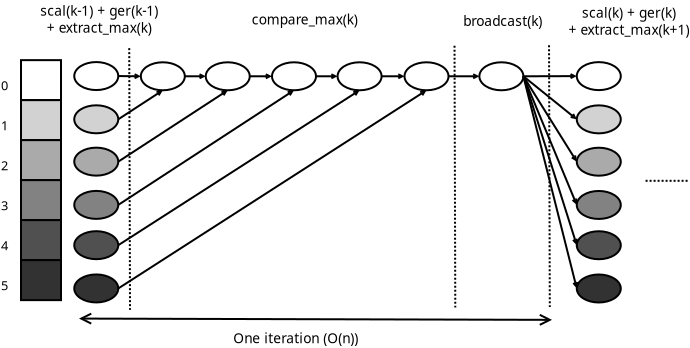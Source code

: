 <?xml version="1.0" encoding="UTF-8"?>
<dia:diagram xmlns:dia="http://www.lysator.liu.se/~alla/dia/">
  <dia:layer name="Arrière-plan" visible="true" active="true">
    <dia:object type="Standard - Ellipse" version="0" id="O0">
      <dia:attribute name="obj_pos">
        <dia:point val="14.09,5.271"/>
      </dia:attribute>
      <dia:attribute name="obj_bb">
        <dia:rectangle val="14.04,5.221;16.34,6.721"/>
      </dia:attribute>
      <dia:attribute name="elem_corner">
        <dia:point val="14.09,5.271"/>
      </dia:attribute>
      <dia:attribute name="elem_width">
        <dia:real val="2.2"/>
      </dia:attribute>
      <dia:attribute name="elem_height">
        <dia:real val="1.4"/>
      </dia:attribute>
      <dia:attribute name="border_width">
        <dia:real val="0.1"/>
      </dia:attribute>
    </dia:object>
    <dia:object type="Standard - Ellipse" version="0" id="O1">
      <dia:attribute name="obj_pos">
        <dia:point val="17.336,5.271"/>
      </dia:attribute>
      <dia:attribute name="obj_bb">
        <dia:rectangle val="17.286,5.221;19.586,6.721"/>
      </dia:attribute>
      <dia:attribute name="elem_corner">
        <dia:point val="17.336,5.271"/>
      </dia:attribute>
      <dia:attribute name="elem_width">
        <dia:real val="2.2"/>
      </dia:attribute>
      <dia:attribute name="elem_height">
        <dia:real val="1.4"/>
      </dia:attribute>
      <dia:attribute name="border_width">
        <dia:real val="0.1"/>
      </dia:attribute>
    </dia:object>
    <dia:object type="Standard - Ellipse" version="0" id="O2">
      <dia:attribute name="obj_pos">
        <dia:point val="20.649,5.271"/>
      </dia:attribute>
      <dia:attribute name="obj_bb">
        <dia:rectangle val="20.599,5.221;22.899,6.721"/>
      </dia:attribute>
      <dia:attribute name="elem_corner">
        <dia:point val="20.649,5.271"/>
      </dia:attribute>
      <dia:attribute name="elem_width">
        <dia:real val="2.2"/>
      </dia:attribute>
      <dia:attribute name="elem_height">
        <dia:real val="1.4"/>
      </dia:attribute>
      <dia:attribute name="border_width">
        <dia:real val="0.1"/>
      </dia:attribute>
    </dia:object>
    <dia:object type="Standard - Ellipse" version="0" id="O3">
      <dia:attribute name="obj_pos">
        <dia:point val="23.928,5.271"/>
      </dia:attribute>
      <dia:attribute name="obj_bb">
        <dia:rectangle val="23.878,5.221;26.178,6.721"/>
      </dia:attribute>
      <dia:attribute name="elem_corner">
        <dia:point val="23.928,5.271"/>
      </dia:attribute>
      <dia:attribute name="elem_width">
        <dia:real val="2.2"/>
      </dia:attribute>
      <dia:attribute name="elem_height">
        <dia:real val="1.4"/>
      </dia:attribute>
      <dia:attribute name="border_width">
        <dia:real val="0.1"/>
      </dia:attribute>
    </dia:object>
    <dia:object type="Standard - Ellipse" version="0" id="O4">
      <dia:attribute name="obj_pos">
        <dia:point val="27.274,5.271"/>
      </dia:attribute>
      <dia:attribute name="obj_bb">
        <dia:rectangle val="27.224,5.221;29.524,6.721"/>
      </dia:attribute>
      <dia:attribute name="elem_corner">
        <dia:point val="27.274,5.271"/>
      </dia:attribute>
      <dia:attribute name="elem_width">
        <dia:real val="2.2"/>
      </dia:attribute>
      <dia:attribute name="elem_height">
        <dia:real val="1.4"/>
      </dia:attribute>
      <dia:attribute name="border_width">
        <dia:real val="0.1"/>
      </dia:attribute>
    </dia:object>
    <dia:object type="Standard - Line" version="0" id="O5">
      <dia:attribute name="obj_pos">
        <dia:point val="16.29,5.971"/>
      </dia:attribute>
      <dia:attribute name="obj_bb">
        <dia:rectangle val="16.24,5.79;17.448,6.152"/>
      </dia:attribute>
      <dia:attribute name="conn_endpoints">
        <dia:point val="16.29,5.971"/>
        <dia:point val="17.336,5.971"/>
      </dia:attribute>
      <dia:attribute name="numcp">
        <dia:int val="1"/>
      </dia:attribute>
      <dia:attribute name="end_arrow">
        <dia:enum val="1"/>
      </dia:attribute>
      <dia:attribute name="end_arrow_length">
        <dia:real val="0.2"/>
      </dia:attribute>
      <dia:attribute name="end_arrow_width">
        <dia:real val="0.2"/>
      </dia:attribute>
      <dia:connections>
        <dia:connection handle="0" to="O0" connection="4"/>
        <dia:connection handle="1" to="O1" connection="3"/>
      </dia:connections>
    </dia:object>
    <dia:object type="Standard - Line" version="0" id="O6">
      <dia:attribute name="obj_pos">
        <dia:point val="19.536,5.971"/>
      </dia:attribute>
      <dia:attribute name="obj_bb">
        <dia:rectangle val="19.486,5.79;20.761,6.152"/>
      </dia:attribute>
      <dia:attribute name="conn_endpoints">
        <dia:point val="19.536,5.971"/>
        <dia:point val="20.649,5.971"/>
      </dia:attribute>
      <dia:attribute name="numcp">
        <dia:int val="1"/>
      </dia:attribute>
      <dia:attribute name="end_arrow">
        <dia:enum val="1"/>
      </dia:attribute>
      <dia:attribute name="end_arrow_length">
        <dia:real val="0.2"/>
      </dia:attribute>
      <dia:attribute name="end_arrow_width">
        <dia:real val="0.2"/>
      </dia:attribute>
      <dia:connections>
        <dia:connection handle="0" to="O1" connection="4"/>
        <dia:connection handle="1" to="O2" connection="3"/>
      </dia:connections>
    </dia:object>
    <dia:object type="Standard - Line" version="0" id="O7">
      <dia:attribute name="obj_pos">
        <dia:point val="22.849,5.971"/>
      </dia:attribute>
      <dia:attribute name="obj_bb">
        <dia:rectangle val="22.799,5.79;24.04,6.152"/>
      </dia:attribute>
      <dia:attribute name="conn_endpoints">
        <dia:point val="22.849,5.971"/>
        <dia:point val="23.928,5.971"/>
      </dia:attribute>
      <dia:attribute name="numcp">
        <dia:int val="1"/>
      </dia:attribute>
      <dia:attribute name="end_arrow">
        <dia:enum val="1"/>
      </dia:attribute>
      <dia:attribute name="end_arrow_length">
        <dia:real val="0.2"/>
      </dia:attribute>
      <dia:attribute name="end_arrow_width">
        <dia:real val="0.2"/>
      </dia:attribute>
      <dia:connections>
        <dia:connection handle="0" to="O2" connection="4"/>
        <dia:connection handle="1" to="O3" connection="3"/>
      </dia:connections>
    </dia:object>
    <dia:object type="Standard - Line" version="0" id="O8">
      <dia:attribute name="obj_pos">
        <dia:point val="26.128,5.971"/>
      </dia:attribute>
      <dia:attribute name="obj_bb">
        <dia:rectangle val="26.078,5.79;27.386,6.152"/>
      </dia:attribute>
      <dia:attribute name="conn_endpoints">
        <dia:point val="26.128,5.971"/>
        <dia:point val="27.274,5.971"/>
      </dia:attribute>
      <dia:attribute name="numcp">
        <dia:int val="1"/>
      </dia:attribute>
      <dia:attribute name="end_arrow">
        <dia:enum val="1"/>
      </dia:attribute>
      <dia:attribute name="end_arrow_length">
        <dia:real val="0.2"/>
      </dia:attribute>
      <dia:attribute name="end_arrow_width">
        <dia:real val="0.2"/>
      </dia:attribute>
      <dia:connections>
        <dia:connection handle="0" to="O3" connection="4"/>
        <dia:connection handle="1" to="O4" connection="3"/>
      </dia:connections>
    </dia:object>
    <dia:object type="Standard - Ellipse" version="0" id="O9">
      <dia:attribute name="obj_pos">
        <dia:point val="31.018,5.271"/>
      </dia:attribute>
      <dia:attribute name="obj_bb">
        <dia:rectangle val="30.968,5.221;33.268,6.721"/>
      </dia:attribute>
      <dia:attribute name="elem_corner">
        <dia:point val="31.018,5.271"/>
      </dia:attribute>
      <dia:attribute name="elem_width">
        <dia:real val="2.2"/>
      </dia:attribute>
      <dia:attribute name="elem_height">
        <dia:real val="1.4"/>
      </dia:attribute>
      <dia:attribute name="border_width">
        <dia:real val="0.1"/>
      </dia:attribute>
    </dia:object>
    <dia:object type="Standard - Line" version="0" id="O10">
      <dia:attribute name="obj_pos">
        <dia:point val="29.474,5.971"/>
      </dia:attribute>
      <dia:attribute name="obj_bb">
        <dia:rectangle val="29.424,5.79;31.13,6.152"/>
      </dia:attribute>
      <dia:attribute name="conn_endpoints">
        <dia:point val="29.474,5.971"/>
        <dia:point val="31.018,5.971"/>
      </dia:attribute>
      <dia:attribute name="numcp">
        <dia:int val="1"/>
      </dia:attribute>
      <dia:attribute name="end_arrow">
        <dia:enum val="1"/>
      </dia:attribute>
      <dia:attribute name="end_arrow_length">
        <dia:real val="0.2"/>
      </dia:attribute>
      <dia:attribute name="end_arrow_width">
        <dia:real val="0.2"/>
      </dia:attribute>
      <dia:connections>
        <dia:connection handle="0" to="O4" connection="4"/>
        <dia:connection handle="1" to="O9" connection="3"/>
      </dia:connections>
    </dia:object>
    <dia:object type="Standard - Ellipse" version="0" id="O11">
      <dia:attribute name="obj_pos">
        <dia:point val="35.888,5.263"/>
      </dia:attribute>
      <dia:attribute name="obj_bb">
        <dia:rectangle val="35.838,5.213;38.138,6.713"/>
      </dia:attribute>
      <dia:attribute name="elem_corner">
        <dia:point val="35.888,5.263"/>
      </dia:attribute>
      <dia:attribute name="elem_width">
        <dia:real val="2.2"/>
      </dia:attribute>
      <dia:attribute name="elem_height">
        <dia:real val="1.4"/>
      </dia:attribute>
      <dia:attribute name="border_width">
        <dia:real val="0.1"/>
      </dia:attribute>
    </dia:object>
    <dia:object type="Standard - Ellipse" version="0" id="O12">
      <dia:attribute name="obj_pos">
        <dia:point val="35.888,7.425"/>
      </dia:attribute>
      <dia:attribute name="obj_bb">
        <dia:rectangle val="35.838,7.375;38.138,8.875"/>
      </dia:attribute>
      <dia:attribute name="elem_corner">
        <dia:point val="35.888,7.425"/>
      </dia:attribute>
      <dia:attribute name="elem_width">
        <dia:real val="2.2"/>
      </dia:attribute>
      <dia:attribute name="elem_height">
        <dia:real val="1.4"/>
      </dia:attribute>
      <dia:attribute name="border_width">
        <dia:real val="0.1"/>
      </dia:attribute>
      <dia:attribute name="inner_color">
        <dia:color val="#d2d2d2"/>
      </dia:attribute>
    </dia:object>
    <dia:object type="Standard - Ellipse" version="0" id="O13">
      <dia:attribute name="obj_pos">
        <dia:point val="35.888,9.542"/>
      </dia:attribute>
      <dia:attribute name="obj_bb">
        <dia:rectangle val="35.838,9.492;38.138,10.992"/>
      </dia:attribute>
      <dia:attribute name="elem_corner">
        <dia:point val="35.888,9.542"/>
      </dia:attribute>
      <dia:attribute name="elem_width">
        <dia:real val="2.2"/>
      </dia:attribute>
      <dia:attribute name="elem_height">
        <dia:real val="1.4"/>
      </dia:attribute>
      <dia:attribute name="border_width">
        <dia:real val="0.1"/>
      </dia:attribute>
      <dia:attribute name="inner_color">
        <dia:color val="#aaaaaa"/>
      </dia:attribute>
    </dia:object>
    <dia:object type="Standard - Ellipse" version="0" id="O14">
      <dia:attribute name="obj_pos">
        <dia:point val="35.888,11.705"/>
      </dia:attribute>
      <dia:attribute name="obj_bb">
        <dia:rectangle val="35.838,11.655;38.138,13.155"/>
      </dia:attribute>
      <dia:attribute name="elem_corner">
        <dia:point val="35.888,11.705"/>
      </dia:attribute>
      <dia:attribute name="elem_width">
        <dia:real val="2.2"/>
      </dia:attribute>
      <dia:attribute name="elem_height">
        <dia:real val="1.4"/>
      </dia:attribute>
      <dia:attribute name="border_width">
        <dia:real val="0.1"/>
      </dia:attribute>
      <dia:attribute name="inner_color">
        <dia:color val="#828282"/>
      </dia:attribute>
    </dia:object>
    <dia:object type="Standard - Ellipse" version="0" id="O15">
      <dia:attribute name="obj_pos">
        <dia:point val="35.888,13.719"/>
      </dia:attribute>
      <dia:attribute name="obj_bb">
        <dia:rectangle val="35.838,13.669;38.138,15.169"/>
      </dia:attribute>
      <dia:attribute name="elem_corner">
        <dia:point val="35.888,13.719"/>
      </dia:attribute>
      <dia:attribute name="elem_width">
        <dia:real val="2.2"/>
      </dia:attribute>
      <dia:attribute name="elem_height">
        <dia:real val="1.4"/>
      </dia:attribute>
      <dia:attribute name="border_width">
        <dia:real val="0.1"/>
      </dia:attribute>
      <dia:attribute name="inner_color">
        <dia:color val="#505050"/>
      </dia:attribute>
    </dia:object>
    <dia:object type="Standard - Ellipse" version="0" id="O16">
      <dia:attribute name="obj_pos">
        <dia:point val="35.888,15.882"/>
      </dia:attribute>
      <dia:attribute name="obj_bb">
        <dia:rectangle val="35.838,15.832;38.138,17.332"/>
      </dia:attribute>
      <dia:attribute name="elem_corner">
        <dia:point val="35.888,15.882"/>
      </dia:attribute>
      <dia:attribute name="elem_width">
        <dia:real val="2.2"/>
      </dia:attribute>
      <dia:attribute name="elem_height">
        <dia:real val="1.4"/>
      </dia:attribute>
      <dia:attribute name="border_width">
        <dia:real val="0.1"/>
      </dia:attribute>
      <dia:attribute name="inner_color">
        <dia:color val="#323232"/>
      </dia:attribute>
    </dia:object>
    <dia:object type="Standard - Line" version="0" id="O17">
      <dia:attribute name="obj_pos">
        <dia:point val="29.775,4.443"/>
      </dia:attribute>
      <dia:attribute name="obj_bb">
        <dia:rectangle val="29.725,4.393;29.863,17.579"/>
      </dia:attribute>
      <dia:attribute name="conn_endpoints">
        <dia:point val="29.775,4.443"/>
        <dia:point val="29.813,17.529"/>
      </dia:attribute>
      <dia:attribute name="numcp">
        <dia:int val="1"/>
      </dia:attribute>
      <dia:attribute name="line_style">
        <dia:enum val="4"/>
      </dia:attribute>
    </dia:object>
    <dia:object type="Standard - Text" version="1" id="O18">
      <dia:attribute name="obj_pos">
        <dia:point val="22.298,3.38"/>
      </dia:attribute>
      <dia:attribute name="obj_bb">
        <dia:rectangle val="19.41,2.742;25.187,3.542"/>
      </dia:attribute>
      <dia:attribute name="text">
        <dia:composite type="text">
          <dia:attribute name="string">
            <dia:string>#compare_max(k)#</dia:string>
          </dia:attribute>
          <dia:attribute name="font">
            <dia:font family="sans" style="0" name="Helvetica"/>
          </dia:attribute>
          <dia:attribute name="height">
            <dia:real val="0.857"/>
          </dia:attribute>
          <dia:attribute name="pos">
            <dia:point val="22.298,3.38"/>
          </dia:attribute>
          <dia:attribute name="color">
            <dia:color val="#000000"/>
          </dia:attribute>
          <dia:attribute name="alignment">
            <dia:enum val="1"/>
          </dia:attribute>
        </dia:composite>
      </dia:attribute>
      <dia:attribute name="valign">
        <dia:enum val="3"/>
      </dia:attribute>
    </dia:object>
    <dia:object type="Standard - Text" version="1" id="O19">
      <dia:attribute name="obj_pos">
        <dia:point val="32.19,3.46"/>
      </dia:attribute>
      <dia:attribute name="obj_bb">
        <dia:rectangle val="30.023,2.823;34.356,3.623"/>
      </dia:attribute>
      <dia:attribute name="text">
        <dia:composite type="text">
          <dia:attribute name="string">
            <dia:string>#broadcast(k)#</dia:string>
          </dia:attribute>
          <dia:attribute name="font">
            <dia:font family="sans" style="0" name="Helvetica"/>
          </dia:attribute>
          <dia:attribute name="height">
            <dia:real val="0.857"/>
          </dia:attribute>
          <dia:attribute name="pos">
            <dia:point val="32.19,3.46"/>
          </dia:attribute>
          <dia:attribute name="color">
            <dia:color val="#000000"/>
          </dia:attribute>
          <dia:attribute name="alignment">
            <dia:enum val="1"/>
          </dia:attribute>
        </dia:composite>
      </dia:attribute>
      <dia:attribute name="valign">
        <dia:enum val="3"/>
      </dia:attribute>
    </dia:object>
    <dia:object type="Standard - Line" version="0" id="O20">
      <dia:attribute name="obj_pos">
        <dia:point val="34.501,4.42"/>
      </dia:attribute>
      <dia:attribute name="obj_bb">
        <dia:rectangle val="34.451,4.37;34.589,17.556"/>
      </dia:attribute>
      <dia:attribute name="conn_endpoints">
        <dia:point val="34.501,4.42"/>
        <dia:point val="34.539,17.506"/>
      </dia:attribute>
      <dia:attribute name="numcp">
        <dia:int val="1"/>
      </dia:attribute>
      <dia:attribute name="line_style">
        <dia:enum val="4"/>
      </dia:attribute>
    </dia:object>
    <dia:object type="Standard - Line" version="0" id="O21">
      <dia:attribute name="obj_pos">
        <dia:point val="39.328,11.197"/>
      </dia:attribute>
      <dia:attribute name="obj_bb">
        <dia:rectangle val="39.278,11.148;41.547,11.248"/>
      </dia:attribute>
      <dia:attribute name="conn_endpoints">
        <dia:point val="39.328,11.197"/>
        <dia:point val="41.496,11.197"/>
      </dia:attribute>
      <dia:attribute name="numcp">
        <dia:int val="1"/>
      </dia:attribute>
      <dia:attribute name="line_style">
        <dia:enum val="4"/>
      </dia:attribute>
    </dia:object>
    <dia:object type="Standard - Ellipse" version="0" id="O22">
      <dia:attribute name="obj_pos">
        <dia:point val="10.762,5.26"/>
      </dia:attribute>
      <dia:attribute name="obj_bb">
        <dia:rectangle val="10.712,5.21;13.012,6.71"/>
      </dia:attribute>
      <dia:attribute name="elem_corner">
        <dia:point val="10.762,5.26"/>
      </dia:attribute>
      <dia:attribute name="elem_width">
        <dia:real val="2.2"/>
      </dia:attribute>
      <dia:attribute name="elem_height">
        <dia:real val="1.4"/>
      </dia:attribute>
      <dia:attribute name="border_width">
        <dia:real val="0.1"/>
      </dia:attribute>
    </dia:object>
    <dia:object type="Standard - Ellipse" version="0" id="O23">
      <dia:attribute name="obj_pos">
        <dia:point val="10.762,7.422"/>
      </dia:attribute>
      <dia:attribute name="obj_bb">
        <dia:rectangle val="10.712,7.372;13.012,8.872"/>
      </dia:attribute>
      <dia:attribute name="elem_corner">
        <dia:point val="10.762,7.422"/>
      </dia:attribute>
      <dia:attribute name="elem_width">
        <dia:real val="2.2"/>
      </dia:attribute>
      <dia:attribute name="elem_height">
        <dia:real val="1.4"/>
      </dia:attribute>
      <dia:attribute name="border_width">
        <dia:real val="0.1"/>
      </dia:attribute>
      <dia:attribute name="inner_color">
        <dia:color val="#d2d2d2"/>
      </dia:attribute>
    </dia:object>
    <dia:object type="Standard - Ellipse" version="0" id="O24">
      <dia:attribute name="obj_pos">
        <dia:point val="10.762,9.539"/>
      </dia:attribute>
      <dia:attribute name="obj_bb">
        <dia:rectangle val="10.712,9.489;13.012,10.989"/>
      </dia:attribute>
      <dia:attribute name="elem_corner">
        <dia:point val="10.762,9.539"/>
      </dia:attribute>
      <dia:attribute name="elem_width">
        <dia:real val="2.2"/>
      </dia:attribute>
      <dia:attribute name="elem_height">
        <dia:real val="1.4"/>
      </dia:attribute>
      <dia:attribute name="border_width">
        <dia:real val="0.1"/>
      </dia:attribute>
      <dia:attribute name="inner_color">
        <dia:color val="#aaaaaa"/>
      </dia:attribute>
    </dia:object>
    <dia:object type="Standard - Ellipse" version="0" id="O25">
      <dia:attribute name="obj_pos">
        <dia:point val="10.762,11.702"/>
      </dia:attribute>
      <dia:attribute name="obj_bb">
        <dia:rectangle val="10.712,11.652;13.012,13.152"/>
      </dia:attribute>
      <dia:attribute name="elem_corner">
        <dia:point val="10.762,11.702"/>
      </dia:attribute>
      <dia:attribute name="elem_width">
        <dia:real val="2.2"/>
      </dia:attribute>
      <dia:attribute name="elem_height">
        <dia:real val="1.4"/>
      </dia:attribute>
      <dia:attribute name="border_width">
        <dia:real val="0.1"/>
      </dia:attribute>
      <dia:attribute name="inner_color">
        <dia:color val="#828282"/>
      </dia:attribute>
    </dia:object>
    <dia:object type="Standard - Ellipse" version="0" id="O26">
      <dia:attribute name="obj_pos">
        <dia:point val="10.762,13.716"/>
      </dia:attribute>
      <dia:attribute name="obj_bb">
        <dia:rectangle val="10.712,13.666;13.012,15.166"/>
      </dia:attribute>
      <dia:attribute name="elem_corner">
        <dia:point val="10.762,13.716"/>
      </dia:attribute>
      <dia:attribute name="elem_width">
        <dia:real val="2.2"/>
      </dia:attribute>
      <dia:attribute name="elem_height">
        <dia:real val="1.4"/>
      </dia:attribute>
      <dia:attribute name="border_width">
        <dia:real val="0.1"/>
      </dia:attribute>
      <dia:attribute name="inner_color">
        <dia:color val="#505050"/>
      </dia:attribute>
    </dia:object>
    <dia:object type="Standard - Ellipse" version="0" id="O27">
      <dia:attribute name="obj_pos">
        <dia:point val="10.762,15.879"/>
      </dia:attribute>
      <dia:attribute name="obj_bb">
        <dia:rectangle val="10.712,15.829;13.012,17.329"/>
      </dia:attribute>
      <dia:attribute name="elem_corner">
        <dia:point val="10.762,15.879"/>
      </dia:attribute>
      <dia:attribute name="elem_width">
        <dia:real val="2.2"/>
      </dia:attribute>
      <dia:attribute name="elem_height">
        <dia:real val="1.4"/>
      </dia:attribute>
      <dia:attribute name="border_width">
        <dia:real val="0.1"/>
      </dia:attribute>
      <dia:attribute name="inner_color">
        <dia:color val="#323232"/>
      </dia:attribute>
    </dia:object>
    <dia:object type="Standard - Line" version="0" id="O28">
      <dia:attribute name="obj_pos">
        <dia:point val="12.962,5.96"/>
      </dia:attribute>
      <dia:attribute name="obj_bb">
        <dia:rectangle val="12.912,5.788;14.202,6.149"/>
      </dia:attribute>
      <dia:attribute name="conn_endpoints">
        <dia:point val="12.962,5.96"/>
        <dia:point val="14.09,5.971"/>
      </dia:attribute>
      <dia:attribute name="numcp">
        <dia:int val="1"/>
      </dia:attribute>
      <dia:attribute name="end_arrow">
        <dia:enum val="1"/>
      </dia:attribute>
      <dia:attribute name="end_arrow_length">
        <dia:real val="0.2"/>
      </dia:attribute>
      <dia:attribute name="end_arrow_width">
        <dia:real val="0.2"/>
      </dia:attribute>
      <dia:connections>
        <dia:connection handle="0" to="O22" connection="4"/>
        <dia:connection handle="1" to="O0" connection="3"/>
      </dia:connections>
    </dia:object>
    <dia:object type="Standard - Line" version="0" id="O29">
      <dia:attribute name="obj_pos">
        <dia:point val="12.962,8.122"/>
      </dia:attribute>
      <dia:attribute name="obj_bb">
        <dia:rectangle val="12.893,6.602;15.284,8.191"/>
      </dia:attribute>
      <dia:attribute name="conn_endpoints">
        <dia:point val="12.962,8.122"/>
        <dia:point val="15.19,6.671"/>
      </dia:attribute>
      <dia:attribute name="numcp">
        <dia:int val="1"/>
      </dia:attribute>
      <dia:attribute name="end_arrow">
        <dia:enum val="1"/>
      </dia:attribute>
      <dia:attribute name="end_arrow_length">
        <dia:real val="0.2"/>
      </dia:attribute>
      <dia:attribute name="end_arrow_width">
        <dia:real val="0.2"/>
      </dia:attribute>
      <dia:connections>
        <dia:connection handle="0" to="O23" connection="4"/>
        <dia:connection handle="1" to="O0" connection="6"/>
      </dia:connections>
    </dia:object>
    <dia:object type="Standard - Line" version="0" id="O30">
      <dia:attribute name="obj_pos">
        <dia:point val="12.962,10.239"/>
      </dia:attribute>
      <dia:attribute name="obj_bb">
        <dia:rectangle val="12.893,6.602;18.53,10.308"/>
      </dia:attribute>
      <dia:attribute name="conn_endpoints">
        <dia:point val="12.962,10.239"/>
        <dia:point val="18.436,6.671"/>
      </dia:attribute>
      <dia:attribute name="numcp">
        <dia:int val="1"/>
      </dia:attribute>
      <dia:attribute name="end_arrow">
        <dia:enum val="1"/>
      </dia:attribute>
      <dia:attribute name="end_arrow_length">
        <dia:real val="0.2"/>
      </dia:attribute>
      <dia:attribute name="end_arrow_width">
        <dia:real val="0.2"/>
      </dia:attribute>
      <dia:connections>
        <dia:connection handle="0" to="O24" connection="4"/>
        <dia:connection handle="1" to="O1" connection="6"/>
      </dia:connections>
    </dia:object>
    <dia:object type="Standard - Line" version="0" id="O31">
      <dia:attribute name="obj_pos">
        <dia:point val="12.962,12.402"/>
      </dia:attribute>
      <dia:attribute name="obj_bb">
        <dia:rectangle val="12.893,6.602;21.842,12.471"/>
      </dia:attribute>
      <dia:attribute name="conn_endpoints">
        <dia:point val="12.962,12.402"/>
        <dia:point val="21.749,6.671"/>
      </dia:attribute>
      <dia:attribute name="numcp">
        <dia:int val="1"/>
      </dia:attribute>
      <dia:attribute name="end_arrow">
        <dia:enum val="1"/>
      </dia:attribute>
      <dia:attribute name="end_arrow_length">
        <dia:real val="0.2"/>
      </dia:attribute>
      <dia:attribute name="end_arrow_width">
        <dia:real val="0.2"/>
      </dia:attribute>
      <dia:connections>
        <dia:connection handle="0" to="O25" connection="4"/>
        <dia:connection handle="1" to="O2" connection="6"/>
      </dia:connections>
    </dia:object>
    <dia:object type="Standard - Line" version="0" id="O32">
      <dia:attribute name="obj_pos">
        <dia:point val="12.962,14.416"/>
      </dia:attribute>
      <dia:attribute name="obj_bb">
        <dia:rectangle val="12.893,6.602;25.122,14.485"/>
      </dia:attribute>
      <dia:attribute name="conn_endpoints">
        <dia:point val="12.962,14.416"/>
        <dia:point val="25.028,6.671"/>
      </dia:attribute>
      <dia:attribute name="numcp">
        <dia:int val="1"/>
      </dia:attribute>
      <dia:attribute name="end_arrow">
        <dia:enum val="1"/>
      </dia:attribute>
      <dia:attribute name="end_arrow_length">
        <dia:real val="0.2"/>
      </dia:attribute>
      <dia:attribute name="end_arrow_width">
        <dia:real val="0.2"/>
      </dia:attribute>
      <dia:connections>
        <dia:connection handle="0" to="O26" connection="4"/>
        <dia:connection handle="1" to="O3" connection="6"/>
      </dia:connections>
    </dia:object>
    <dia:object type="Standard - Line" version="0" id="O33">
      <dia:attribute name="obj_pos">
        <dia:point val="12.962,16.579"/>
      </dia:attribute>
      <dia:attribute name="obj_bb">
        <dia:rectangle val="12.893,6.602;28.468,16.648"/>
      </dia:attribute>
      <dia:attribute name="conn_endpoints">
        <dia:point val="12.962,16.579"/>
        <dia:point val="28.374,6.671"/>
      </dia:attribute>
      <dia:attribute name="numcp">
        <dia:int val="1"/>
      </dia:attribute>
      <dia:attribute name="end_arrow">
        <dia:enum val="1"/>
      </dia:attribute>
      <dia:attribute name="end_arrow_length">
        <dia:real val="0.2"/>
      </dia:attribute>
      <dia:attribute name="end_arrow_width">
        <dia:real val="0.2"/>
      </dia:attribute>
      <dia:connections>
        <dia:connection handle="0" to="O27" connection="4"/>
        <dia:connection handle="1" to="O4" connection="6"/>
      </dia:connections>
    </dia:object>
    <dia:object type="Standard - Line" version="0" id="O34">
      <dia:attribute name="obj_pos">
        <dia:point val="13.511,4.565"/>
      </dia:attribute>
      <dia:attribute name="obj_bb">
        <dia:rectangle val="13.461,4.515;13.6,17.701"/>
      </dia:attribute>
      <dia:attribute name="conn_endpoints">
        <dia:point val="13.511,4.565"/>
        <dia:point val="13.55,17.651"/>
      </dia:attribute>
      <dia:attribute name="numcp">
        <dia:int val="1"/>
      </dia:attribute>
      <dia:attribute name="line_style">
        <dia:enum val="4"/>
      </dia:attribute>
    </dia:object>
    <dia:object type="Standard - Line" version="0" id="O35">
      <dia:attribute name="obj_pos">
        <dia:point val="33.218,5.971"/>
      </dia:attribute>
      <dia:attribute name="obj_bb">
        <dia:rectangle val="33.168,5.783;36.0,6.144"/>
      </dia:attribute>
      <dia:attribute name="conn_endpoints">
        <dia:point val="33.218,5.971"/>
        <dia:point val="35.888,5.963"/>
      </dia:attribute>
      <dia:attribute name="numcp">
        <dia:int val="1"/>
      </dia:attribute>
      <dia:attribute name="end_arrow">
        <dia:enum val="1"/>
      </dia:attribute>
      <dia:attribute name="end_arrow_length">
        <dia:real val="0.2"/>
      </dia:attribute>
      <dia:attribute name="end_arrow_width">
        <dia:real val="0.2"/>
      </dia:attribute>
      <dia:connections>
        <dia:connection handle="0" to="O9" connection="4"/>
        <dia:connection handle="1" to="O11" connection="3"/>
      </dia:connections>
    </dia:object>
    <dia:object type="Standard - Line" version="0" id="O36">
      <dia:attribute name="obj_pos">
        <dia:point val="33.218,5.971"/>
      </dia:attribute>
      <dia:attribute name="obj_bb">
        <dia:rectangle val="33.148,5.901;35.975,8.196"/>
      </dia:attribute>
      <dia:attribute name="conn_endpoints">
        <dia:point val="33.218,5.971"/>
        <dia:point val="35.888,8.125"/>
      </dia:attribute>
      <dia:attribute name="numcp">
        <dia:int val="1"/>
      </dia:attribute>
      <dia:attribute name="end_arrow">
        <dia:enum val="1"/>
      </dia:attribute>
      <dia:attribute name="end_arrow_length">
        <dia:real val="0.2"/>
      </dia:attribute>
      <dia:attribute name="end_arrow_width">
        <dia:real val="0.2"/>
      </dia:attribute>
      <dia:connections>
        <dia:connection handle="0" to="O9" connection="4"/>
        <dia:connection handle="1" to="O12" connection="3"/>
      </dia:connections>
    </dia:object>
    <dia:object type="Standard - Line" version="0" id="O37">
      <dia:attribute name="obj_pos">
        <dia:point val="33.218,5.971"/>
      </dia:attribute>
      <dia:attribute name="obj_bb">
        <dia:rectangle val="33.149,5.902;35.957,10.337"/>
      </dia:attribute>
      <dia:attribute name="conn_endpoints">
        <dia:point val="33.218,5.971"/>
        <dia:point val="35.888,10.242"/>
      </dia:attribute>
      <dia:attribute name="numcp">
        <dia:int val="1"/>
      </dia:attribute>
      <dia:attribute name="end_arrow">
        <dia:enum val="1"/>
      </dia:attribute>
      <dia:attribute name="end_arrow_length">
        <dia:real val="0.2"/>
      </dia:attribute>
      <dia:attribute name="end_arrow_width">
        <dia:real val="0.2"/>
      </dia:attribute>
      <dia:connections>
        <dia:connection handle="0" to="O9" connection="4"/>
        <dia:connection handle="1" to="O13" connection="3"/>
      </dia:connections>
    </dia:object>
    <dia:object type="Standard - Line" version="0" id="O38">
      <dia:attribute name="obj_pos">
        <dia:point val="33.218,5.971"/>
      </dia:attribute>
      <dia:attribute name="obj_bb">
        <dia:rectangle val="33.153,5.906;35.969,12.508"/>
      </dia:attribute>
      <dia:attribute name="conn_endpoints">
        <dia:point val="33.218,5.971"/>
        <dia:point val="35.888,12.405"/>
      </dia:attribute>
      <dia:attribute name="numcp">
        <dia:int val="1"/>
      </dia:attribute>
      <dia:attribute name="end_arrow">
        <dia:enum val="1"/>
      </dia:attribute>
      <dia:attribute name="end_arrow_length">
        <dia:real val="0.2"/>
      </dia:attribute>
      <dia:attribute name="end_arrow_width">
        <dia:real val="0.2"/>
      </dia:attribute>
      <dia:connections>
        <dia:connection handle="0" to="O9" connection="4"/>
        <dia:connection handle="1" to="O14" connection="3"/>
      </dia:connections>
    </dia:object>
    <dia:object type="Standard - Line" version="0" id="O39">
      <dia:attribute name="obj_pos">
        <dia:point val="33.218,5.971"/>
      </dia:attribute>
      <dia:attribute name="obj_bb">
        <dia:rectangle val="33.156,5.908;35.986,14.526"/>
      </dia:attribute>
      <dia:attribute name="conn_endpoints">
        <dia:point val="33.218,5.971"/>
        <dia:point val="35.888,14.419"/>
      </dia:attribute>
      <dia:attribute name="numcp">
        <dia:int val="1"/>
      </dia:attribute>
      <dia:attribute name="end_arrow">
        <dia:enum val="1"/>
      </dia:attribute>
      <dia:attribute name="end_arrow_length">
        <dia:real val="0.2"/>
      </dia:attribute>
      <dia:attribute name="end_arrow_width">
        <dia:real val="0.2"/>
      </dia:attribute>
      <dia:connections>
        <dia:connection handle="0" to="O9" connection="4"/>
        <dia:connection handle="1" to="O15" connection="3"/>
      </dia:connections>
    </dia:object>
    <dia:object type="Standard - Line" version="0" id="O40">
      <dia:attribute name="obj_pos">
        <dia:point val="33.218,5.971"/>
      </dia:attribute>
      <dia:attribute name="obj_bb">
        <dia:rectangle val="33.158,5.91;36.002,16.69"/>
      </dia:attribute>
      <dia:attribute name="conn_endpoints">
        <dia:point val="33.218,5.971"/>
        <dia:point val="35.888,16.582"/>
      </dia:attribute>
      <dia:attribute name="numcp">
        <dia:int val="1"/>
      </dia:attribute>
      <dia:attribute name="end_arrow">
        <dia:enum val="1"/>
      </dia:attribute>
      <dia:attribute name="end_arrow_length">
        <dia:real val="0.2"/>
      </dia:attribute>
      <dia:attribute name="end_arrow_width">
        <dia:real val="0.2"/>
      </dia:attribute>
      <dia:connections>
        <dia:connection handle="0" to="O9" connection="4"/>
        <dia:connection handle="1" to="O16" connection="3"/>
      </dia:connections>
    </dia:object>
    <dia:object type="Standard - Line" version="0" id="O41">
      <dia:attribute name="obj_pos">
        <dia:point val="34.65,18.15"/>
      </dia:attribute>
      <dia:attribute name="obj_bb">
        <dia:rectangle val="10.95,17.757;34.7,18.479"/>
      </dia:attribute>
      <dia:attribute name="conn_endpoints">
        <dia:point val="34.65,18.15"/>
        <dia:point val="11,18.086"/>
      </dia:attribute>
      <dia:attribute name="numcp">
        <dia:int val="1"/>
      </dia:attribute>
      <dia:attribute name="line_width">
        <dia:real val="0.1"/>
      </dia:attribute>
      <dia:attribute name="start_arrow">
        <dia:enum val="1"/>
      </dia:attribute>
      <dia:attribute name="start_arrow_length">
        <dia:real val="0.5"/>
      </dia:attribute>
      <dia:attribute name="start_arrow_width">
        <dia:real val="0.5"/>
      </dia:attribute>
      <dia:attribute name="end_arrow">
        <dia:enum val="1"/>
      </dia:attribute>
      <dia:attribute name="end_arrow_length">
        <dia:real val="0.5"/>
      </dia:attribute>
      <dia:attribute name="end_arrow_width">
        <dia:real val="0.5"/>
      </dia:attribute>
    </dia:object>
    <dia:object type="Standard - Text" version="1" id="O42">
      <dia:attribute name="obj_pos">
        <dia:point val="18.713,19.32"/>
      </dia:attribute>
      <dia:attribute name="obj_bb">
        <dia:rectangle val="18.713,18.663;25.505,19.523"/>
      </dia:attribute>
      <dia:attribute name="text">
        <dia:composite type="text">
          <dia:attribute name="string">
            <dia:string>#One iteration (O(n))#</dia:string>
          </dia:attribute>
          <dia:attribute name="font">
            <dia:font family="sans" style="0" name="Helvetica"/>
          </dia:attribute>
          <dia:attribute name="height">
            <dia:real val="0.857"/>
          </dia:attribute>
          <dia:attribute name="pos">
            <dia:point val="18.713,19.32"/>
          </dia:attribute>
          <dia:attribute name="color">
            <dia:color val="#000000"/>
          </dia:attribute>
          <dia:attribute name="alignment">
            <dia:enum val="0"/>
          </dia:attribute>
        </dia:composite>
      </dia:attribute>
      <dia:attribute name="valign">
        <dia:enum val="3"/>
      </dia:attribute>
    </dia:object>
    <dia:object type="Standard - Box" version="0" id="O43">
      <dia:attribute name="obj_pos">
        <dia:point val="8.099,5.164"/>
      </dia:attribute>
      <dia:attribute name="obj_bb">
        <dia:rectangle val="8.049,5.114;10.149,7.214"/>
      </dia:attribute>
      <dia:attribute name="elem_corner">
        <dia:point val="8.099,5.164"/>
      </dia:attribute>
      <dia:attribute name="elem_width">
        <dia:real val="2"/>
      </dia:attribute>
      <dia:attribute name="elem_height">
        <dia:real val="2"/>
      </dia:attribute>
      <dia:attribute name="show_background">
        <dia:boolean val="true"/>
      </dia:attribute>
    </dia:object>
    <dia:object type="Standard - Box" version="0" id="O44">
      <dia:attribute name="obj_pos">
        <dia:point val="8.099,7.164"/>
      </dia:attribute>
      <dia:attribute name="obj_bb">
        <dia:rectangle val="8.049,7.114;10.149,9.214"/>
      </dia:attribute>
      <dia:attribute name="elem_corner">
        <dia:point val="8.099,7.164"/>
      </dia:attribute>
      <dia:attribute name="elem_width">
        <dia:real val="2"/>
      </dia:attribute>
      <dia:attribute name="elem_height">
        <dia:real val="2"/>
      </dia:attribute>
      <dia:attribute name="border_width">
        <dia:real val="0.1"/>
      </dia:attribute>
      <dia:attribute name="inner_color">
        <dia:color val="#d2d2d2"/>
      </dia:attribute>
      <dia:attribute name="show_background">
        <dia:boolean val="true"/>
      </dia:attribute>
    </dia:object>
    <dia:object type="Standard - Box" version="0" id="O45">
      <dia:attribute name="obj_pos">
        <dia:point val="8.099,9.164"/>
      </dia:attribute>
      <dia:attribute name="obj_bb">
        <dia:rectangle val="8.049,9.114;10.149,11.214"/>
      </dia:attribute>
      <dia:attribute name="elem_corner">
        <dia:point val="8.099,9.164"/>
      </dia:attribute>
      <dia:attribute name="elem_width">
        <dia:real val="2"/>
      </dia:attribute>
      <dia:attribute name="elem_height">
        <dia:real val="2"/>
      </dia:attribute>
      <dia:attribute name="border_width">
        <dia:real val="0.1"/>
      </dia:attribute>
      <dia:attribute name="inner_color">
        <dia:color val="#aaaaaa"/>
      </dia:attribute>
      <dia:attribute name="show_background">
        <dia:boolean val="true"/>
      </dia:attribute>
    </dia:object>
    <dia:object type="Standard - Box" version="0" id="O46">
      <dia:attribute name="obj_pos">
        <dia:point val="8.099,11.164"/>
      </dia:attribute>
      <dia:attribute name="obj_bb">
        <dia:rectangle val="8.049,11.114;10.149,13.214"/>
      </dia:attribute>
      <dia:attribute name="elem_corner">
        <dia:point val="8.099,11.164"/>
      </dia:attribute>
      <dia:attribute name="elem_width">
        <dia:real val="2"/>
      </dia:attribute>
      <dia:attribute name="elem_height">
        <dia:real val="2"/>
      </dia:attribute>
      <dia:attribute name="border_width">
        <dia:real val="0.1"/>
      </dia:attribute>
      <dia:attribute name="inner_color">
        <dia:color val="#828282"/>
      </dia:attribute>
      <dia:attribute name="show_background">
        <dia:boolean val="true"/>
      </dia:attribute>
    </dia:object>
    <dia:object type="Standard - Box" version="0" id="O47">
      <dia:attribute name="obj_pos">
        <dia:point val="8.099,13.164"/>
      </dia:attribute>
      <dia:attribute name="obj_bb">
        <dia:rectangle val="8.049,13.114;10.149,15.214"/>
      </dia:attribute>
      <dia:attribute name="elem_corner">
        <dia:point val="8.099,13.164"/>
      </dia:attribute>
      <dia:attribute name="elem_width">
        <dia:real val="2"/>
      </dia:attribute>
      <dia:attribute name="elem_height">
        <dia:real val="2"/>
      </dia:attribute>
      <dia:attribute name="border_width">
        <dia:real val="0.1"/>
      </dia:attribute>
      <dia:attribute name="inner_color">
        <dia:color val="#505050"/>
      </dia:attribute>
      <dia:attribute name="show_background">
        <dia:boolean val="true"/>
      </dia:attribute>
    </dia:object>
    <dia:object type="Standard - Box" version="0" id="O48">
      <dia:attribute name="obj_pos">
        <dia:point val="8.099,15.164"/>
      </dia:attribute>
      <dia:attribute name="obj_bb">
        <dia:rectangle val="8.049,15.114;10.149,17.214"/>
      </dia:attribute>
      <dia:attribute name="elem_corner">
        <dia:point val="8.099,15.164"/>
      </dia:attribute>
      <dia:attribute name="elem_width">
        <dia:real val="2"/>
      </dia:attribute>
      <dia:attribute name="elem_height">
        <dia:real val="2"/>
      </dia:attribute>
      <dia:attribute name="border_width">
        <dia:real val="0.1"/>
      </dia:attribute>
      <dia:attribute name="inner_color">
        <dia:color val="#323232"/>
      </dia:attribute>
      <dia:attribute name="show_background">
        <dia:boolean val="true"/>
      </dia:attribute>
    </dia:object>
    <dia:object type="Standard - Text" version="1" id="O49">
      <dia:attribute name="obj_pos">
        <dia:point val="7.099,8.664"/>
      </dia:attribute>
      <dia:attribute name="obj_bb">
        <dia:rectangle val="7.099,8.069;7.507,8.816"/>
      </dia:attribute>
      <dia:attribute name="text">
        <dia:composite type="text">
          <dia:attribute name="string">
            <dia:string>#1#</dia:string>
          </dia:attribute>
          <dia:attribute name="font">
            <dia:font family="sans" style="0" name="Helvetica"/>
          </dia:attribute>
          <dia:attribute name="height">
            <dia:real val="0.8"/>
          </dia:attribute>
          <dia:attribute name="pos">
            <dia:point val="7.099,8.664"/>
          </dia:attribute>
          <dia:attribute name="color">
            <dia:color val="#000000"/>
          </dia:attribute>
          <dia:attribute name="alignment">
            <dia:enum val="0"/>
          </dia:attribute>
        </dia:composite>
      </dia:attribute>
      <dia:attribute name="valign">
        <dia:enum val="3"/>
      </dia:attribute>
    </dia:object>
    <dia:object type="Standard - Text" version="1" id="O50">
      <dia:attribute name="obj_pos">
        <dia:point val="7.099,10.664"/>
      </dia:attribute>
      <dia:attribute name="obj_bb">
        <dia:rectangle val="7.099,10.069;7.507,10.816"/>
      </dia:attribute>
      <dia:attribute name="text">
        <dia:composite type="text">
          <dia:attribute name="string">
            <dia:string>#2#</dia:string>
          </dia:attribute>
          <dia:attribute name="font">
            <dia:font family="sans" style="0" name="Helvetica"/>
          </dia:attribute>
          <dia:attribute name="height">
            <dia:real val="0.8"/>
          </dia:attribute>
          <dia:attribute name="pos">
            <dia:point val="7.099,10.664"/>
          </dia:attribute>
          <dia:attribute name="color">
            <dia:color val="#000000"/>
          </dia:attribute>
          <dia:attribute name="alignment">
            <dia:enum val="0"/>
          </dia:attribute>
        </dia:composite>
      </dia:attribute>
      <dia:attribute name="valign">
        <dia:enum val="3"/>
      </dia:attribute>
    </dia:object>
    <dia:object type="Standard - Text" version="1" id="O51">
      <dia:attribute name="obj_pos">
        <dia:point val="7.099,12.664"/>
      </dia:attribute>
      <dia:attribute name="obj_bb">
        <dia:rectangle val="7.099,12.069;7.507,12.816"/>
      </dia:attribute>
      <dia:attribute name="text">
        <dia:composite type="text">
          <dia:attribute name="string">
            <dia:string>#3#</dia:string>
          </dia:attribute>
          <dia:attribute name="font">
            <dia:font family="sans" style="0" name="Helvetica"/>
          </dia:attribute>
          <dia:attribute name="height">
            <dia:real val="0.8"/>
          </dia:attribute>
          <dia:attribute name="pos">
            <dia:point val="7.099,12.664"/>
          </dia:attribute>
          <dia:attribute name="color">
            <dia:color val="#000000"/>
          </dia:attribute>
          <dia:attribute name="alignment">
            <dia:enum val="0"/>
          </dia:attribute>
        </dia:composite>
      </dia:attribute>
      <dia:attribute name="valign">
        <dia:enum val="3"/>
      </dia:attribute>
    </dia:object>
    <dia:object type="Standard - Text" version="1" id="O52">
      <dia:attribute name="obj_pos">
        <dia:point val="7.099,14.664"/>
      </dia:attribute>
      <dia:attribute name="obj_bb">
        <dia:rectangle val="7.099,14.069;7.507,14.816"/>
      </dia:attribute>
      <dia:attribute name="text">
        <dia:composite type="text">
          <dia:attribute name="string">
            <dia:string>#4#</dia:string>
          </dia:attribute>
          <dia:attribute name="font">
            <dia:font family="sans" style="0" name="Helvetica"/>
          </dia:attribute>
          <dia:attribute name="height">
            <dia:real val="0.8"/>
          </dia:attribute>
          <dia:attribute name="pos">
            <dia:point val="7.099,14.664"/>
          </dia:attribute>
          <dia:attribute name="color">
            <dia:color val="#000000"/>
          </dia:attribute>
          <dia:attribute name="alignment">
            <dia:enum val="0"/>
          </dia:attribute>
        </dia:composite>
      </dia:attribute>
      <dia:attribute name="valign">
        <dia:enum val="3"/>
      </dia:attribute>
    </dia:object>
    <dia:object type="Standard - Text" version="1" id="O53">
      <dia:attribute name="obj_pos">
        <dia:point val="7.099,16.664"/>
      </dia:attribute>
      <dia:attribute name="obj_bb">
        <dia:rectangle val="7.099,16.069;7.507,16.816"/>
      </dia:attribute>
      <dia:attribute name="text">
        <dia:composite type="text">
          <dia:attribute name="string">
            <dia:string>#5#</dia:string>
          </dia:attribute>
          <dia:attribute name="font">
            <dia:font family="sans" style="0" name="Helvetica"/>
          </dia:attribute>
          <dia:attribute name="height">
            <dia:real val="0.8"/>
          </dia:attribute>
          <dia:attribute name="pos">
            <dia:point val="7.099,16.664"/>
          </dia:attribute>
          <dia:attribute name="color">
            <dia:color val="#000000"/>
          </dia:attribute>
          <dia:attribute name="alignment">
            <dia:enum val="0"/>
          </dia:attribute>
        </dia:composite>
      </dia:attribute>
      <dia:attribute name="valign">
        <dia:enum val="3"/>
      </dia:attribute>
    </dia:object>
    <dia:object type="Standard - Text" version="1" id="O54">
      <dia:attribute name="obj_pos">
        <dia:point val="7.099,6.664"/>
      </dia:attribute>
      <dia:attribute name="obj_bb">
        <dia:rectangle val="7.099,6.069;7.507,6.816"/>
      </dia:attribute>
      <dia:attribute name="text">
        <dia:composite type="text">
          <dia:attribute name="string">
            <dia:string>#0#</dia:string>
          </dia:attribute>
          <dia:attribute name="font">
            <dia:font family="sans" style="0" name="Helvetica"/>
          </dia:attribute>
          <dia:attribute name="height">
            <dia:real val="0.8"/>
          </dia:attribute>
          <dia:attribute name="pos">
            <dia:point val="7.099,6.664"/>
          </dia:attribute>
          <dia:attribute name="color">
            <dia:color val="#000000"/>
          </dia:attribute>
          <dia:attribute name="alignment">
            <dia:enum val="0"/>
          </dia:attribute>
        </dia:composite>
      </dia:attribute>
      <dia:attribute name="valign">
        <dia:enum val="3"/>
      </dia:attribute>
    </dia:object>
    <dia:object type="Standard - Text" version="1" id="O55">
      <dia:attribute name="obj_pos">
        <dia:point val="38.5,3.042"/>
      </dia:attribute>
      <dia:attribute name="obj_bb">
        <dia:rectangle val="35,2.405;42,4.062"/>
      </dia:attribute>
      <dia:attribute name="text">
        <dia:composite type="text">
          <dia:attribute name="string">
            <dia:string>#scal(k) + ger(k)
+ extract_max(k+1)#</dia:string>
          </dia:attribute>
          <dia:attribute name="font">
            <dia:font family="sans" style="0" name="Helvetica"/>
          </dia:attribute>
          <dia:attribute name="height">
            <dia:real val="0.857"/>
          </dia:attribute>
          <dia:attribute name="pos">
            <dia:point val="38.5,3.042"/>
          </dia:attribute>
          <dia:attribute name="color">
            <dia:color val="#000000"/>
          </dia:attribute>
          <dia:attribute name="alignment">
            <dia:enum val="1"/>
          </dia:attribute>
        </dia:composite>
      </dia:attribute>
      <dia:attribute name="valign">
        <dia:enum val="3"/>
      </dia:attribute>
    </dia:object>
    <dia:object type="Standard - Text" version="1" id="O56">
      <dia:attribute name="obj_pos">
        <dia:point val="12.012,2.942"/>
      </dia:attribute>
      <dia:attribute name="obj_bb">
        <dia:rectangle val="8.65,2.305;15.375,3.962"/>
      </dia:attribute>
      <dia:attribute name="text">
        <dia:composite type="text">
          <dia:attribute name="string">
            <dia:string>#scal(k-1) + ger(k-1)
+ extract_max(k)#</dia:string>
          </dia:attribute>
          <dia:attribute name="font">
            <dia:font family="sans" style="0" name="Helvetica"/>
          </dia:attribute>
          <dia:attribute name="height">
            <dia:real val="0.857"/>
          </dia:attribute>
          <dia:attribute name="pos">
            <dia:point val="12.012,2.942"/>
          </dia:attribute>
          <dia:attribute name="color">
            <dia:color val="#000000"/>
          </dia:attribute>
          <dia:attribute name="alignment">
            <dia:enum val="1"/>
          </dia:attribute>
        </dia:composite>
      </dia:attribute>
      <dia:attribute name="valign">
        <dia:enum val="3"/>
      </dia:attribute>
    </dia:object>
  </dia:layer>
</dia:diagram>
